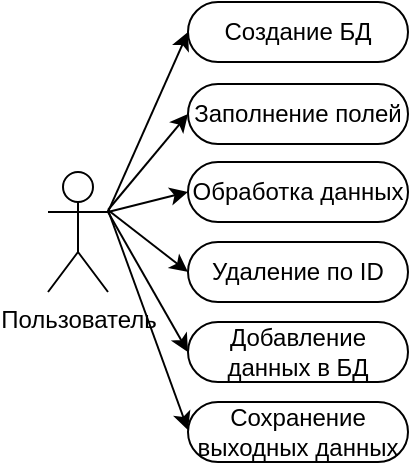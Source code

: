 <mxfile version="14.8.4" type="device"><diagram id="4ZG0SqBtYZQ7zzZWACKL" name="Page-1"><mxGraphModel dx="1382" dy="727" grid="1" gridSize="10" guides="1" tooltips="1" connect="1" arrows="1" fold="1" page="1" pageScale="1" pageWidth="850" pageHeight="1100" math="0" shadow="0"><root><mxCell id="0"/><mxCell id="1" parent="0"/><mxCell id="6l7UnEV0KmTmL9gwJJRv-1" value="Пользователь" style="shape=umlActor;verticalLabelPosition=bottom;verticalAlign=top;html=1;outlineConnect=0;fontSize=12;" parent="1" vertex="1"><mxGeometry x="-240" y="381" width="30" height="60" as="geometry"/></mxCell><mxCell id="6l7UnEV0KmTmL9gwJJRv-5" value="Заполнение полей" style="rounded=1;whiteSpace=wrap;html=1;arcSize=50;" parent="1" vertex="1"><mxGeometry x="-170" y="337" width="110" height="30" as="geometry"/></mxCell><mxCell id="6l7UnEV0KmTmL9gwJJRv-6" value="Обработка данных" style="rounded=1;whiteSpace=wrap;html=1;arcSize=50;" parent="1" vertex="1"><mxGeometry x="-170" y="376" width="110" height="30" as="geometry"/></mxCell><mxCell id="6l7UnEV0KmTmL9gwJJRv-7" value="Удаление по ID" style="rounded=1;whiteSpace=wrap;html=1;arcSize=50;" parent="1" vertex="1"><mxGeometry x="-170" y="416" width="110" height="30" as="geometry"/></mxCell><mxCell id="6l7UnEV0KmTmL9gwJJRv-8" value="Добавление данных в БД" style="rounded=1;whiteSpace=wrap;html=1;arcSize=50;" parent="1" vertex="1"><mxGeometry x="-170" y="456" width="110" height="30" as="geometry"/></mxCell><mxCell id="6l7UnEV0KmTmL9gwJJRv-9" value="Создание БД" style="rounded=1;whiteSpace=wrap;html=1;arcSize=50;" parent="1" vertex="1"><mxGeometry x="-170" y="296" width="110" height="30" as="geometry"/></mxCell><mxCell id="6l7UnEV0KmTmL9gwJJRv-10" value="Сохранение выходных данных" style="rounded=1;whiteSpace=wrap;html=1;arcSize=50;" parent="1" vertex="1"><mxGeometry x="-170" y="496" width="110" height="30" as="geometry"/></mxCell><mxCell id="6l7UnEV0KmTmL9gwJJRv-12" value="" style="endArrow=classic;html=1;entryX=0;entryY=0.5;entryDx=0;entryDy=0;exitX=1;exitY=0.333;exitDx=0;exitDy=0;exitPerimeter=0;" parent="1" source="6l7UnEV0KmTmL9gwJJRv-1" target="6l7UnEV0KmTmL9gwJJRv-9" edge="1"><mxGeometry width="50" height="50" relative="1" as="geometry"><mxPoint x="-190" y="400" as="sourcePoint"/><mxPoint x="-140" y="350" as="targetPoint"/></mxGeometry></mxCell><mxCell id="6l7UnEV0KmTmL9gwJJRv-13" value="" style="endArrow=classic;html=1;entryX=0;entryY=0.5;entryDx=0;entryDy=0;" parent="1" target="6l7UnEV0KmTmL9gwJJRv-5" edge="1"><mxGeometry width="50" height="50" relative="1" as="geometry"><mxPoint x="-210" y="400" as="sourcePoint"/><mxPoint x="-170" y="340" as="targetPoint"/></mxGeometry></mxCell><mxCell id="6l7UnEV0KmTmL9gwJJRv-14" value="" style="endArrow=classic;html=1;entryX=0;entryY=0.5;entryDx=0;entryDy=0;exitX=1;exitY=0.333;exitDx=0;exitDy=0;exitPerimeter=0;" parent="1" source="6l7UnEV0KmTmL9gwJJRv-1" target="6l7UnEV0KmTmL9gwJJRv-6" edge="1"><mxGeometry width="50" height="50" relative="1" as="geometry"><mxPoint x="-190" y="400" as="sourcePoint"/><mxPoint x="-150" y="331" as="targetPoint"/></mxGeometry></mxCell><mxCell id="6l7UnEV0KmTmL9gwJJRv-15" value="" style="endArrow=classic;html=1;entryX=0;entryY=0.5;entryDx=0;entryDy=0;" parent="1" target="6l7UnEV0KmTmL9gwJJRv-7" edge="1"><mxGeometry width="50" height="50" relative="1" as="geometry"><mxPoint x="-210" y="400" as="sourcePoint"/><mxPoint x="-140" y="341" as="targetPoint"/></mxGeometry></mxCell><mxCell id="6l7UnEV0KmTmL9gwJJRv-16" value="" style="endArrow=classic;html=1;entryX=0;entryY=0.5;entryDx=0;entryDy=0;exitX=1;exitY=0.333;exitDx=0;exitDy=0;exitPerimeter=0;" parent="1" source="6l7UnEV0KmTmL9gwJJRv-1" target="6l7UnEV0KmTmL9gwJJRv-8" edge="1"><mxGeometry width="50" height="50" relative="1" as="geometry"><mxPoint x="-190" y="400" as="sourcePoint"/><mxPoint x="-130" y="351" as="targetPoint"/></mxGeometry></mxCell><mxCell id="6l7UnEV0KmTmL9gwJJRv-17" value="" style="endArrow=classic;html=1;" parent="1" edge="1"><mxGeometry width="50" height="50" relative="1" as="geometry"><mxPoint x="-210" y="400" as="sourcePoint"/><mxPoint x="-170" y="510" as="targetPoint"/></mxGeometry></mxCell></root></mxGraphModel></diagram></mxfile>